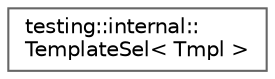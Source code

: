 digraph "Graphical Class Hierarchy"
{
 // LATEX_PDF_SIZE
  bgcolor="transparent";
  edge [fontname=Helvetica,fontsize=10,labelfontname=Helvetica,labelfontsize=10];
  node [fontname=Helvetica,fontsize=10,shape=box,height=0.2,width=0.4];
  rankdir="LR";
  Node0 [id="Node000000",label="testing::internal::\lTemplateSel\< Tmpl \>",height=0.2,width=0.4,color="grey40", fillcolor="white", style="filled",URL="$structtesting_1_1internal_1_1TemplateSel.html",tooltip=" "];
}
